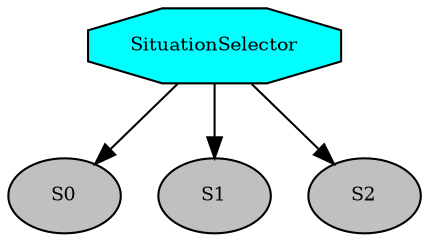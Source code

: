 digraph pastafarianism {
ordering=out;
graph [fontname="times-roman"];
node [fontname="times-roman"];
edge [fontname="times-roman"];
SituationSelector [fillcolor=cyan, fontcolor=black, fontsize=9, label=SituationSelector, shape=octagon, style=filled];
S0 [fillcolor=gray, fontcolor=black, fontsize=9, label=S0, shape=ellipse, style=filled];
SituationSelector -> S0;
S1 [fillcolor=gray, fontcolor=black, fontsize=9, label=S1, shape=ellipse, style=filled];
SituationSelector -> S1;
S2 [fillcolor=gray, fontcolor=black, fontsize=9, label=S2, shape=ellipse, style=filled];
SituationSelector -> S2;
}

